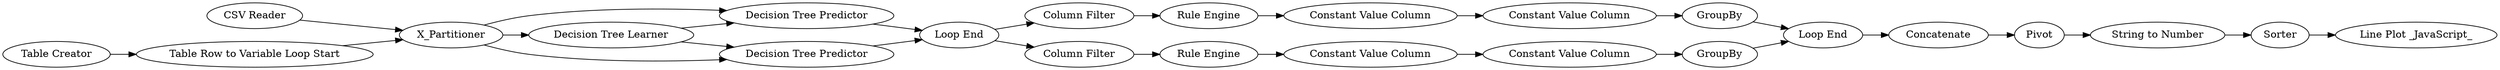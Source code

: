 digraph {
	12 -> 14
	1 -> 6
	21 -> 22
	2 -> 4
	2 -> 11
	17 -> 28
	22 -> 6
	12 -> 13
	6 -> 4
	6 -> 11
	31 -> 33
	4 -> 12
	11 -> 12
	6 -> 2
	16 -> 18
	33 -> 34
	30 -> 25
	18 -> 29
	23 -> 30
	29 -> 23
	15 -> 17
	28 -> 23
	20 -> 15
	14 -> 27
	25 -> 31
	27 -> 16
	13 -> 20
	27 [label="Rule Engine"]
	18 [label="Constant Value Column"]
	21 [label="Table Creator"]
	17 [label="Constant Value Column"]
	31 [label="String to Number"]
	6 [label=X_Partitioner]
	15 [label="Constant Value Column"]
	25 [label=Pivot]
	12 [label="Loop End"]
	16 [label="Constant Value Column"]
	1 [label="CSV Reader"]
	22 [label="Table Row to Variable Loop Start"]
	28 [label=GroupBy]
	11 [label="Decision Tree Predictor"]
	4 [label="Decision Tree Predictor"]
	23 [label="Loop End"]
	14 [label="Column Filter"]
	13 [label="Column Filter"]
	20 [label="Rule Engine"]
	34 [label="Line Plot _JavaScript_"]
	29 [label=GroupBy]
	33 [label=Sorter]
	30 [label=Concatenate]
	2 [label="Decision Tree Learner"]
	rankdir=LR
}
